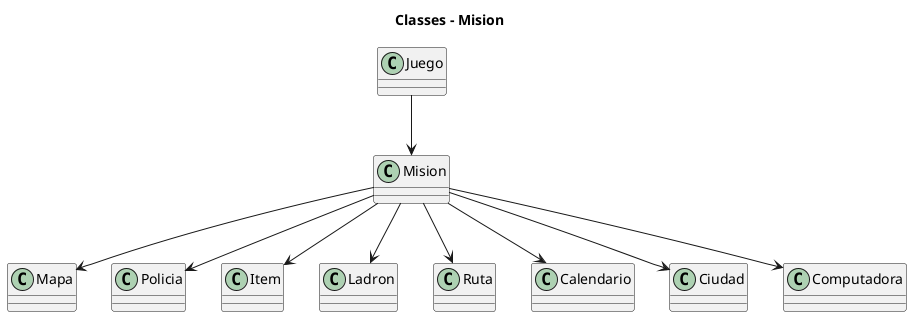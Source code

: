 @startuml

title Classes - Mision


class Juego 
class Mision
class Mapa
class Policia
class Item
class Ladron
class Ruta
class Calendario
class Ciudad
class Computadora

Juego -down-> Mision
Mision --> Mapa
Mision --> Policia
Mision --> Item
Mision --> Ladron
Mision --> Ruta
Mision --> Calendario
Mision --> Ciudad
Mision --> Computadora


@enduml